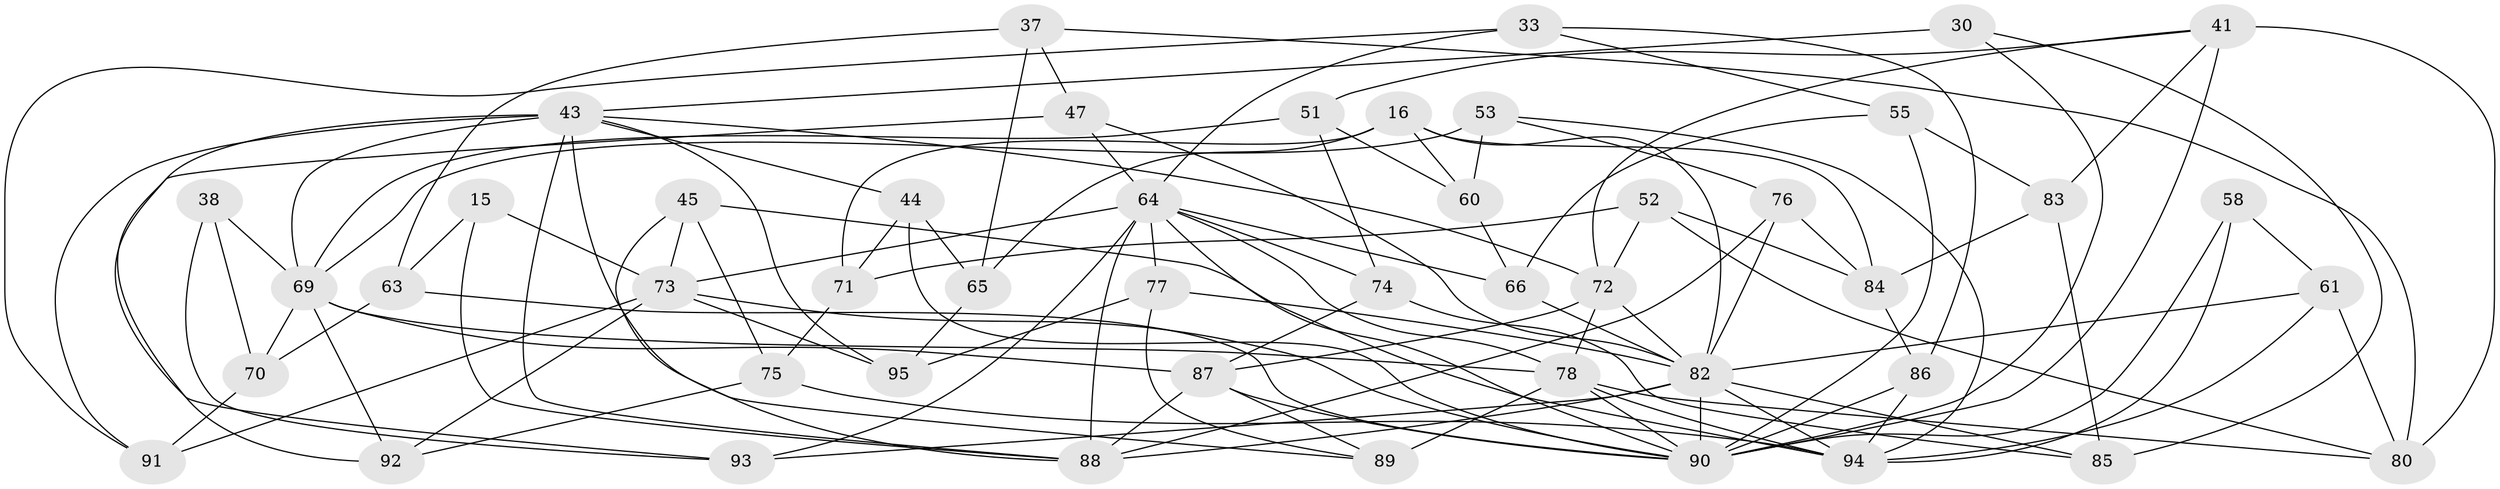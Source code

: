 // original degree distribution, {4: 1.0}
// Generated by graph-tools (version 1.1) at 2025/59/03/09/25 04:59:14]
// undirected, 47 vertices, 118 edges
graph export_dot {
graph [start="1"]
  node [color=gray90,style=filled];
  15 [super="+13"];
  16 [super="+7"];
  30;
  33;
  37;
  38;
  41 [super="+17"];
  43 [super="+27+29"];
  44;
  45;
  47;
  51;
  52;
  53;
  55;
  58;
  60;
  61;
  63;
  64 [super="+10+34+28+39"];
  65;
  66;
  69 [super="+46"];
  70 [super="+24"];
  71;
  72 [super="+9+49"];
  73 [super="+4+62+56"];
  74;
  75;
  76 [super="+23"];
  77;
  78 [super="+19+68"];
  80 [super="+35"];
  82 [super="+2+54+25+3+42"];
  83;
  84 [super="+48"];
  85;
  86;
  87 [super="+14+40"];
  88 [super="+12+79+18+32"];
  89 [super="+11"];
  90 [super="+50+59+81"];
  91;
  92;
  93;
  94 [super="+57"];
  95;
  15 -- 63;
  15 -- 73 [weight=3];
  15 -- 88 [weight=2];
  16 -- 65;
  16 -- 71;
  16 -- 82 [weight=2];
  16 -- 60;
  16 -- 84;
  30 -- 90;
  30 -- 85;
  30 -- 43 [weight=2];
  33 -- 91;
  33 -- 55;
  33 -- 86;
  33 -- 64;
  37 -- 80;
  37 -- 63;
  37 -- 47;
  37 -- 65;
  38 -- 93;
  38 -- 70 [weight=2];
  38 -- 69;
  41 -- 83;
  41 -- 80 [weight=2];
  41 -- 72;
  41 -- 51;
  41 -- 90;
  43 -- 89;
  43 -- 91;
  43 -- 72;
  43 -- 88 [weight=2];
  43 -- 69 [weight=2];
  43 -- 44;
  43 -- 93;
  43 -- 95;
  44 -- 65;
  44 -- 71;
  44 -- 90;
  45 -- 75;
  45 -- 73;
  45 -- 94;
  45 -- 88;
  47 -- 92;
  47 -- 82;
  47 -- 64;
  51 -- 60;
  51 -- 74;
  51 -- 69;
  52 -- 80;
  52 -- 71;
  52 -- 84;
  52 -- 72;
  53 -- 94;
  53 -- 60;
  53 -- 69;
  53 -- 76;
  55 -- 66;
  55 -- 83;
  55 -- 90;
  58 -- 61;
  58 -- 90 [weight=2];
  58 -- 94;
  60 -- 66;
  61 -- 94;
  61 -- 82;
  61 -- 80;
  63 -- 70;
  63 -- 90;
  64 -- 73 [weight=2];
  64 -- 93;
  64 -- 66;
  64 -- 77;
  64 -- 88 [weight=2];
  64 -- 78;
  64 -- 74;
  64 -- 90;
  65 -- 95;
  66 -- 82;
  69 -- 70 [weight=2];
  69 -- 92;
  69 -- 87;
  69 -- 78;
  70 -- 91;
  71 -- 75;
  72 -- 87 [weight=2];
  72 -- 82 [weight=2];
  72 -- 78;
  73 -- 92;
  73 -- 90;
  73 -- 91;
  73 -- 95;
  74 -- 85;
  74 -- 87;
  75 -- 92;
  75 -- 94;
  76 -- 84 [weight=2];
  76 -- 82;
  76 -- 88 [weight=2];
  77 -- 95;
  77 -- 82;
  77 -- 89;
  78 -- 90 [weight=2];
  78 -- 80;
  78 -- 89 [weight=3];
  78 -- 94;
  82 -- 85;
  82 -- 93;
  82 -- 88;
  82 -- 90 [weight=3];
  82 -- 94;
  83 -- 85;
  83 -- 84;
  84 -- 86;
  86 -- 90;
  86 -- 94;
  87 -- 89;
  87 -- 88 [weight=2];
  87 -- 90;
}
